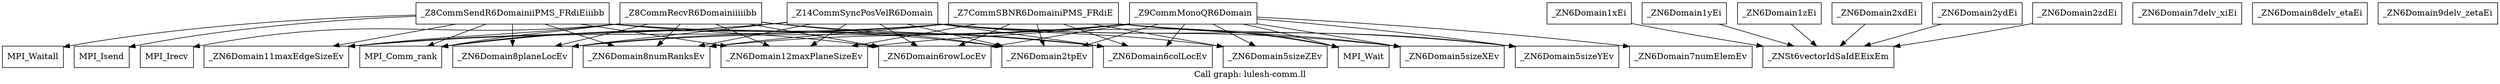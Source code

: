 digraph "Call graph: lulesh-comm.ll" {
	label="Call graph: lulesh-comm.ll";

	Node0x564c7494c3c0 [shape=record,label="{_Z8CommRecvR6Domainiiiiibb}"];
	Node0x564c7494c3c0 -> Node0x564c747fc7e0;
	Node0x564c7494c3c0 -> Node0x564c74839a70;
	Node0x564c7494c3c0 -> Node0x564c74834e90;
	Node0x564c7494c3c0 -> Node0x564c747ddb50;
	Node0x564c7494c3c0 -> Node0x564c74857ef0;
	Node0x564c7494c3c0 -> Node0x564c74846d20;
	Node0x564c7494c3c0 -> Node0x564c74850c10;
	Node0x564c7494c3c0 -> Node0x564c7484b720;
	Node0x564c7494c3c0 -> Node0x564c74850030;
	Node0x564c747fc7e0 [shape=record,label="{_ZN6Domain8numRanksEv}"];
	Node0x564c74839a70 [shape=record,label="{_ZN6Domain12maxPlaneSizeEv}"];
	Node0x564c74834e90 [shape=record,label="{_ZN6Domain11maxEdgeSizeEv}"];
	Node0x564c747ddb50 [shape=record,label="{_ZN6Domain6rowLocEv}"];
	Node0x564c74846d20 [shape=record,label="{_ZN6Domain2tpEv}"];
	Node0x564c74850c10 [shape=record,label="{_ZN6Domain6colLocEv}"];
	Node0x564c74850030 [shape=record,label="{_ZN6Domain8planeLocEv}"];
	Node0x564c7484b720 [shape=record,label="{MPI_Comm_rank}"];
	Node0x564c74857ef0 [shape=record,label="{MPI_Irecv}"];
	Node0x564c748615a0 [shape=record,label="{_Z8CommSendR6DomainiiPMS_FRdiEiiibb}"];
	Node0x564c748615a0 -> Node0x564c747fc7e0;
	Node0x564c748615a0 -> Node0x564c74839a70;
	Node0x564c748615a0 -> Node0x564c74834e90;
	Node0x564c748615a0 -> Node0x564c747ddb50;
	Node0x564c748615a0 -> Node0x564c7485cc50;
	Node0x564c748615a0 -> Node0x564c74846d20;
	Node0x564c748615a0 -> Node0x564c74850c10;
	Node0x564c748615a0 -> Node0x564c74860e40;
	Node0x564c748615a0 -> Node0x564c74850030;
	Node0x564c748615a0 -> Node0x564c7484b720;
	Node0x564c74860e40 [shape=record,label="{MPI_Isend}"];
	Node0x564c7485cc50 [shape=record,label="{MPI_Waitall}"];
	Node0x564c74858680 [shape=record,label="{_Z7CommSBNR6DomainiPMS_FRdiE}"];
	Node0x564c74858680 -> Node0x564c747fc7e0;
	Node0x564c74858680 -> Node0x564c74839a70;
	Node0x564c74858680 -> Node0x564c74834e90;
	Node0x564c74858680 -> Node0x564c747dd290;
	Node0x564c74858680 -> Node0x564c74874250;
	Node0x564c74858680 -> Node0x564c7486fe60;
	Node0x564c74858680 -> Node0x564c747ddb50;
	Node0x564c74858680 -> Node0x564c74846d20;
	Node0x564c74858680 -> Node0x564c74850c10;
	Node0x564c74858680 -> Node0x564c74868940;
	Node0x564c74858680 -> Node0x564c7484b720;
	Node0x564c74858680 -> Node0x564c74850030;
	Node0x564c747dd290 [shape=record,label="{_ZN6Domain5sizeXEv}"];
	Node0x564c74874250 [shape=record,label="{_ZN6Domain5sizeYEv}"];
	Node0x564c7486fe60 [shape=record,label="{_ZN6Domain5sizeZEv}"];
	Node0x564c74868940 [shape=record,label="{MPI_Wait}"];
	Node0x564c7487c400 [shape=record,label="{_Z14CommSyncPosVelR6Domain}"];
	Node0x564c7487c400 -> Node0x564c747fc7e0;
	Node0x564c7487c400 -> Node0x564c74839a70;
	Node0x564c7487c400 -> Node0x564c74834e90;
	Node0x564c7487c400 -> Node0x564c747dd290;
	Node0x564c7487c400 -> Node0x564c74874250;
	Node0x564c7487c400 -> Node0x564c7486fe60;
	Node0x564c7487c400 -> Node0x564c747ddb50;
	Node0x564c7487c400 -> Node0x564c74846d20;
	Node0x564c7487c400 -> Node0x564c74850c10;
	Node0x564c7487c400 -> Node0x564c74868940;
	Node0x564c7487c400 -> Node0x564c7484b720;
	Node0x564c7487c400 -> Node0x564c74850030;
	Node0x564c748886e0 [shape=record,label="{_ZN6Domain1xEi}"];
	Node0x564c748886e0 -> Node0x564c74884980;
	Node0x564c748806c0 [shape=record,label="{_ZN6Domain1yEi}"];
	Node0x564c748806c0 -> Node0x564c74884980;
	Node0x564c748a24a0 [shape=record,label="{_ZN6Domain1zEi}"];
	Node0x564c748a24a0 -> Node0x564c74884980;
	Node0x564c748b09d0 [shape=record,label="{_ZN6Domain2xdEi}"];
	Node0x564c748b09d0 -> Node0x564c74884980;
	Node0x564c748b3a10 [shape=record,label="{_ZN6Domain2ydEi}"];
	Node0x564c748b3a10 -> Node0x564c74884980;
	Node0x564c748a9910 [shape=record,label="{_ZN6Domain2zdEi}"];
	Node0x564c748a9910 -> Node0x564c74884980;
	Node0x564c748c1fb0 [shape=record,label="{_Z9CommMonoQR6Domain}"];
	Node0x564c748c1fb0 -> Node0x564c747fc7e0;
	Node0x564c748c1fb0 -> Node0x564c74839a70;
	Node0x564c748c1fb0 -> Node0x564c747dd290;
	Node0x564c748c1fb0 -> Node0x564c74874250;
	Node0x564c748c1fb0 -> Node0x564c7486fe60;
	Node0x564c748c1fb0 -> Node0x564c747ddb50;
	Node0x564c748c1fb0 -> Node0x564c74846d20;
	Node0x564c748c1fb0 -> Node0x564c74850c10;
	Node0x564c748c1fb0 -> Node0x564c74868940;
	Node0x564c748c1fb0 -> Node0x564c7484b720;
	Node0x564c748c1fb0 -> Node0x564c74850030;
	Node0x564c748c1fb0 -> Node0x564c748ce8d0;
	Node0x564c748cdcf0 [shape=record,label="{_ZN6Domain7delv_xiEi}"];
	Node0x564c748c9590 [shape=record,label="{_ZN6Domain8delv_etaEi}"];
	Node0x564c748d6660 [shape=record,label="{_ZN6Domain9delv_zetaEi}"];
	Node0x564c748ce8d0 [shape=record,label="{_ZN6Domain7numElemEv}"];
	Node0x564c74884980 [shape=record,label="{_ZNSt6vectorIdSaIdEEixEm}"];
}
